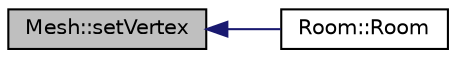 digraph "Mesh::setVertex"
{
 // INTERACTIVE_SVG=YES
  edge [fontname="Helvetica",fontsize="10",labelfontname="Helvetica",labelfontsize="10"];
  node [fontname="Helvetica",fontsize="10",shape=record];
  rankdir="LR";
  Node1 [label="Mesh::setVertex",height=0.2,width=0.4,color="black", fillcolor="grey75", style="filled" fontcolor="black"];
  Node1 -> Node2 [dir="back",color="midnightblue",fontsize="10",style="solid",fontname="Helvetica"];
  Node2 [label="Room::Room",height=0.2,width=0.4,color="black", fillcolor="white", style="filled",URL="$class_room.html#a8a01c39d831d08c12bc38ecb3730b1c3"];
}
